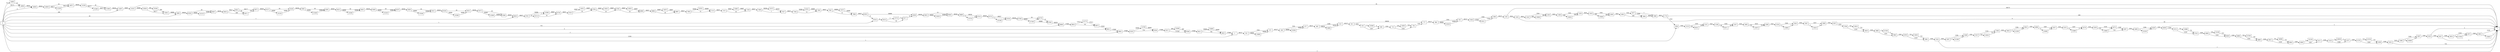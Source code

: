 digraph {
	graph [rankdir=LR]
	node [shape=rectangle]
	2 -> 351 [label=40227]
	351 -> 372 [label=3341]
	351 -> 23480 [label=36886]
	372 -> 456 [label=40227]
	456 -> 477 [label=3341]
	456 -> 23500 [label=36886]
	477 -> 492 [label=40227]
	492 -> 513 [label=3288]
	492 -> 9489 [label=36939]
	513 -> 612 [label=40227]
	612 -> 615 [label=3291]
	612 -> 777 [label=36936]
	615 -> 636 [label=3287]
	615 -> 22049 [label=4]
	636 -> 713 [label=3291]
	713 -> 734 [label=2563]
	713 -> 15853 [label=728]
	734 -> 777 [label=3291]
	777 -> 894 [label=40227]
	894 -> 915 [label=3341]
	894 -> 23520 [label=36886]
	915 -> 1044 [label=40227]
	1044 -> 1065 [label=2564]
	1044 -> 9531 [label=37663]
	1065 -> 1181 [label=40227]
	1181 -> 1 [label=36573]
	1181 -> 1205 [label=3654]
	1205 -> 1 [label=4]
	1205 -> 1242 [label=3650]
	1242 -> 1263 [label=3341]
	1242 -> 23600 [label=309]
	1263 -> 1308 [label=3650]
	1308 -> 1329 [label=3341]
	1308 -> 23620 [label=309]
	1329 -> 1619 [label=3650]
	1619 -> 1640 [label=3341]
	1619 -> 23640 [label=309]
	1640 -> 1663 [label=3650]
	1663 -> 1677 [label=3341]
	1663 -> 1684 [label=309]
	1677 -> 1684 [label=3340]
	1677 -> 1698 [label=1]
	1684 -> 1698 [label=3649]
	1698 -> 1774 [label=3650]
	1774 -> 1 [label=309]
	1774 -> 1844 [label=3341]
	1844 -> 2110 [label=3342]
	2110 -> 2131 [label=3292]
	2110 -> 9551 [label=50]
	2131 -> 2146 [label=3342]
	2146 -> 2167 [label=3292]
	2146 -> 9571 [label=50]
	2167 -> 2485 [label=3342]
	2485 -> 2506 [label=2610]
	2485 -> 15873 [label=732]
	2506 -> 2524 [label=3342]
	2524 -> 2545 [label=3340]
	2524 -> 15893 [label=2]
	2545 -> 2587 [label=3342]
	2587 -> 2608 [label=3337]
	2587 -> 15913 [label=5]
	2608 -> 2637 [label=3342]
	2637 -> 1 [label=50]
	2637 -> 2799 [label=3292]
	2799 -> 2820 [label=2559]
	2799 -> 15813 [label=733]
	2820 -> 2880 [label=3292]
	2880 -> 2902 [label=3291]
	2880 -> 23740 [label=1]
	2902 -> 2970 [label=3292]
	2970 -> 2991 [label=2559]
	2970 -> 15833 [label=733]
	2991 -> 3145 [label=3292]
	3145 -> 1 [label=1]
	3145 -> 3287 [label=3291]
	3287 -> 3308 [label=3290]
	3287 -> 22189 [label=1]
	3308 -> 3747 [label=3291]
	3747 -> 3768 [label=2559]
	3747 -> 15933 [label=732]
	3768 -> 3934 [label=3291]
	3934 -> 3955 [label=3290]
	3934 -> 22209 [label=1]
	3955 -> 4086 [label=3291]
	4086 -> 4107 [label=3287]
	4086 -> 22069 [label=4]
	4107 -> 4155 [label=3291]
	4155 -> 4176 [label=3287]
	4155 -> 22089 [label=4]
	4176 -> 4239 [label=3291]
	4239 -> 4275 [label=2559]
	4239 -> 15960 [label=732]
	4275 -> 4287 [label=2566]
	4287 -> 4408 [label=3291]
	4408 -> 4429 [label=3290]
	4408 -> 22229 [label=1]
	4429 -> 4636 [label=3291]
	4636 -> 1 [label=1]
	4636 -> 4722 [label=3290]
	4722 -> 4743 [label=2559]
	4722 -> 15988 [label=731]
	4743 -> 4808 [label=3290]
	4808 -> 4829 [label=2561]
	4808 -> 22109 [label=729]
	4829 -> 4868 [label=3290]
	4868 -> 4889 [label=2564]
	4868 -> 23700 [label=726]
	4889 -> 4922 [label=3290]
	4922 -> 4943 [label=2559]
	4922 -> 16008 [label=731]
	4943 -> 5090 [label=3290]
	5090 -> 5111 [label=3287]
	5090 -> 22129 [label=3]
	5111 -> 5216 [label=3290]
	5216 -> 5237 [label=3288]
	5216 -> 16028 [label=2]
	5237 -> 5278 [label=3290]
	5278 -> 5299 [label=2565]
	5278 -> 23720 [label=725]
	5299 -> 5352 [label=3290]
	5352 -> 1 [label=725]
	5352 -> 5366 [label=2565]
	5366 -> 5387 [label=2560]
	5366 -> 16048 [label=5]
	5387 -> 5423 [label=2565]
	5423 -> 1 [label=3]
	5423 -> 5457 [label=2562]
	5457 -> 1 [label=2]
	5457 -> 5654 [label=2560]
	5654 -> 5675 [label=2559]
	5654 -> 23760 [label=1]
	5675 -> 5982 [label=2560]
	5982 -> 1 [label=2559]
	5982 -> 25603 [label=1]
	5983 -> 6026 [label=36936]
	6026 -> 6047 [label=50]
	6026 -> 23119 [label=36886]
	6047 -> 6050 [label=36936]
	6050 -> 6051 [label=36627]
	6050 -> 6071 [label=309]
	6051 -> 6071 [label=50]
	6051 -> 6072 [label=36577]
	6071 -> 6072 [label=359]
	6072 -> 6127 [label=36936]
	6127 -> 6148 [label=50]
	6127 -> 23159 [label=36886]
	6148 -> 6365 [label=36936]
	6365 -> 6395 [label=50]
	6365 -> 23188 [label=36886]
	6395 -> 6422 [label=36936]
	6422 -> 6443 [label=50]
	6422 -> 23208 [label=36886]
	6443 -> 6449 [label=36936]
	6449 -> 6470 [label=50]
	6449 -> 23228 [label=36886]
	6470 -> 6500 [label=36936]
	6500 -> 6521 [label=50]
	6500 -> 23248 [label=36886]
	6521 -> 6530 [label=36936]
	6530 -> 6551 [label=50]
	6530 -> 23268 [label=36886]
	6551 -> 6575 [label=36936]
	6575 -> 6596 [label=50]
	6575 -> 23288 [label=36886]
	6596 -> 6633 [label=36936]
	6633 -> 6701 [label=36937]
	6701 -> 6713 [label=51]
	6701 -> 15584 [label=36886]
	6713 -> 6734 [label=50]
	6713 -> 15584 [label=1]
	6734 -> 6743 [label=36937]
	6743 -> 6764 [label=50]
	6743 -> 15612 [label=36887]
	6764 -> 6785 [label=50]
	6764 -> 15632 [label=36887]
	6785 -> 6806 [label=50]
	6785 -> 15652 [label=36887]
	6806 -> 6866 [label=36937]
	6866 -> 6887 [label=50]
	6866 -> 15672 [label=36887]
	6887 -> 7092 [label=36937]
	7092 -> 7113 [label=51]
	7092 -> 23331 [label=36886]
	7113 -> 7137 [label=36937]
	7137 -> 7158 [label=50]
	7137 -> 15692 [label=36887]
	7158 -> 7406 [label=36937]
	7406 -> 7427 [label=1]
	7406 -> 15572 [label=36936]
	7427 -> 7544 [label=36937]
	7544 -> 7565 [label=51]
	7544 -> 23351 [label=36886]
	7565 -> 7847 [label=36937]
	7847 -> 7868 [label=51]
	7847 -> 23371 [label=36886]
	7868 -> 8055 [label=36937]
	8055 -> 8124 [label=51]
	8055 -> 8208 [label=36886]
	8124 -> 8155 [label=52]
	8155 -> 8177 [label=50]
	8155 -> 15713 [label=2]
	8177 -> 8208 [label=52]
	8208 -> 8635 [label=36938]
	8635 -> 8656 [label=52]
	8635 -> 23420 [label=36886]
	8656 -> 8689 [label=36938]
	8689 -> 8710 [label=36936]
	8689 -> 15733 [label=2]
	8710 -> 8715 [label=36938]
	8715 -> 8736 [label=36937]
	8715 -> 22149 [label=1]
	8736 -> 8749 [label=36938]
	8749 -> 8770 [label=50]
	8749 -> 15748 [label=36888]
	8770 -> 8785 [label=52]
	8785 -> 8840 [label=36938]
	8840 -> 8854 [label=37663]
	8854 -> 8875 [label=50]
	8854 -> 15773 [label=37613]
	8875 -> 8911 [label=37663]
	8911 -> 8945 [label=37666]
	8945 -> 9163 [label=37668]
	9163 -> 9184 [label=778]
	9163 -> 15793 [label=36890]
	9184 -> 9227 [label=37668]
	9227 -> 9248 [label=37359]
	9227 -> 23580 [label=309]
	9248 -> 9411 [label=37668]
	9411 -> 9432 [label=782]
	9411 -> 23460 [label=36886]
	9432 -> 2 [label=37668]
	9489 -> 513 [label=36939]
	9531 -> 1065 [label=37663]
	9551 -> 2131 [label=50]
	9571 -> 2167 [label=50]
	14803 -> 14804 [label=81]
	14804 -> 14828 [label=36654]
	14828 -> 14850 [label=36658]
	14850 -> 14871 [label=81]
	14850 -> 22249 [label=36577]
	14871 -> 15339 [label=36658]
	15339 -> 15360 [label=81]
	15339 -> 22269 [label=36577]
	15360 -> 15397 [label=36658]
	15397 -> 15552 [label=36967]
	15552 -> 1 [label=81]
	15552 -> 22830 [label=36886]
	15572 -> 7427 [label=36936]
	15584 -> 6734 [label=36887]
	15612 -> 6764 [label=36887]
	15632 -> 6785 [label=36887]
	15652 -> 6806 [label=36887]
	15672 -> 6887 [label=36887]
	15692 -> 7158 [label=36887]
	15713 -> 8177 [label=2]
	15733 -> 8710 [label=2]
	15748 -> 8770 [label=2]
	15748 -> 8785 [label=36886]
	15773 -> 8875 [label=37613]
	15793 -> 9184 [label=36890]
	15813 -> 2820 [label=733]
	15833 -> 2991 [label=733]
	15853 -> 734 [label=728]
	15873 -> 2506 [label=732]
	15893 -> 2545 [label=2]
	15913 -> 2608 [label=5]
	15933 -> 3768 [label=732]
	15960 -> 4275 [label=7]
	15960 -> 4287 [label=725]
	15988 -> 4743 [label=731]
	16008 -> 4943 [label=731]
	16028 -> 5237 [label=2]
	16048 -> 5387 [label=5]
	22049 -> 636 [label=4]
	22069 -> 4107 [label=4]
	22089 -> 4176 [label=4]
	22109 -> 4829 [label=729]
	22129 -> 5111 [label=3]
	22149 -> 8736 [label=1]
	22189 -> 3308 [label=1]
	22209 -> 3955 [label=1]
	22229 -> 4429 [label=1]
	22249 -> 14871 [label=36577]
	22269 -> 15360 [label=36577]
	22830 -> 22851 [label=36577]
	22830 -> 23540 [label=309]
	22851 -> 5983 [label=36886]
	23119 -> 6047 [label=36886]
	23159 -> 6148 [label=36886]
	23188 -> 6395 [label=36886]
	23208 -> 6443 [label=36886]
	23228 -> 6470 [label=36886]
	23248 -> 6521 [label=36886]
	23268 -> 6551 [label=36886]
	23288 -> 6596 [label=36886]
	23331 -> 7113 [label=36886]
	23351 -> 7565 [label=36886]
	23371 -> 7868 [label=36886]
	23420 -> 8656 [label=36886]
	23460 -> 9432 [label=36886]
	23480 -> 372 [label=36886]
	23500 -> 477 [label=36886]
	23520 -> 915 [label=36886]
	23540 -> 22851 [label=309]
	23580 -> 9248 [label=309]
	23600 -> 1263 [label=309]
	23620 -> 1329 [label=309]
	23640 -> 1640 [label=309]
	23700 -> 4889 [label=726]
	23720 -> 5299 [label=725]
	23740 -> 2902 [label=1]
	23760 -> 5675 [label=1]
	25603 -> 1 [label=1]
	0 -> 2 [label=2559]
	0 -> 5983 [label=50]
	0 -> 6633 [label=1]
	0 -> 8945 [label=2]
	0 -> 8911 [label=3]
	0 -> 8124 [label=1]
	0 -> 14804 [label=36573]
	0 -> 15397 [label=309]
	0 -> 14828 [label=4]
	0 -> 8840 [label=725]
	0 -> 1844 [label=1]
	0 -> 14803 [label=81]
	0 -> 1 [label=2]
}
